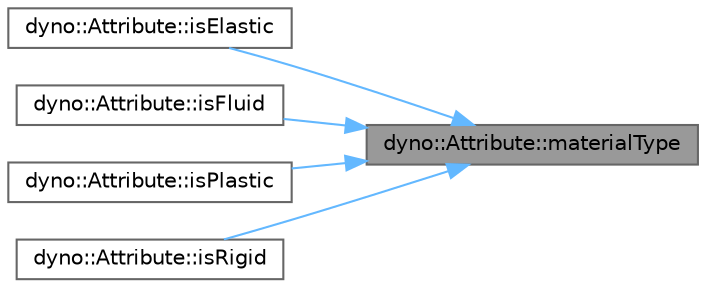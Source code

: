 digraph "dyno::Attribute::materialType"
{
 // LATEX_PDF_SIZE
  bgcolor="transparent";
  edge [fontname=Helvetica,fontsize=10,labelfontname=Helvetica,labelfontsize=10];
  node [fontname=Helvetica,fontsize=10,shape=box,height=0.2,width=0.4];
  rankdir="RL";
  Node1 [id="Node000001",label="dyno::Attribute::materialType",height=0.2,width=0.4,color="gray40", fillcolor="grey60", style="filled", fontcolor="black",tooltip=" "];
  Node1 -> Node2 [id="edge1_Node000001_Node000002",dir="back",color="steelblue1",style="solid",tooltip=" "];
  Node2 [id="Node000002",label="dyno::Attribute::isElastic",height=0.2,width=0.4,color="grey40", fillcolor="white", style="filled",URL="$classdyno_1_1_attribute.html#a09a08dc4f95a57a6baa8e9409ae6deb5",tooltip=" "];
  Node1 -> Node3 [id="edge2_Node000001_Node000003",dir="back",color="steelblue1",style="solid",tooltip=" "];
  Node3 [id="Node000003",label="dyno::Attribute::isFluid",height=0.2,width=0.4,color="grey40", fillcolor="white", style="filled",URL="$classdyno_1_1_attribute.html#aa9da746897dec84f4b7fc1d28f36e568",tooltip=" "];
  Node1 -> Node4 [id="edge3_Node000001_Node000004",dir="back",color="steelblue1",style="solid",tooltip=" "];
  Node4 [id="Node000004",label="dyno::Attribute::isPlastic",height=0.2,width=0.4,color="grey40", fillcolor="white", style="filled",URL="$classdyno_1_1_attribute.html#a350d424955bcbfea05fbac5d24fa7827",tooltip=" "];
  Node1 -> Node5 [id="edge4_Node000001_Node000005",dir="back",color="steelblue1",style="solid",tooltip=" "];
  Node5 [id="Node000005",label="dyno::Attribute::isRigid",height=0.2,width=0.4,color="grey40", fillcolor="white", style="filled",URL="$classdyno_1_1_attribute.html#a6a175b07242d159654a0dd66de66edbc",tooltip=" "];
}
